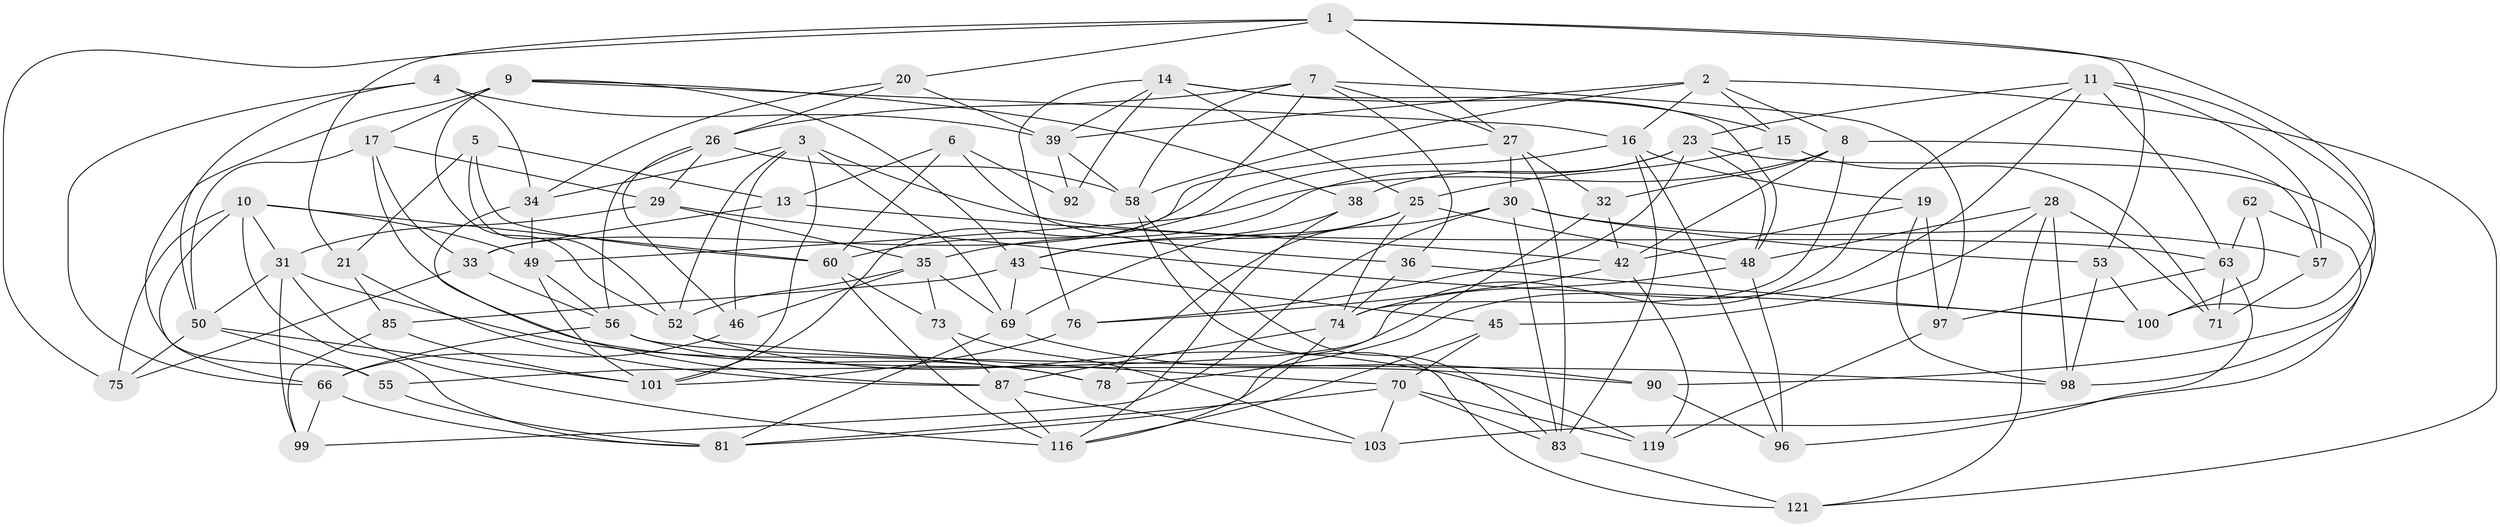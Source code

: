 // original degree distribution, {4: 1.0}
// Generated by graph-tools (version 1.1) at 2025/42/03/06/25 10:42:17]
// undirected, 75 vertices, 189 edges
graph export_dot {
graph [start="1"]
  node [color=gray90,style=filled];
  1 [super="+12"];
  2 [super="+37"];
  3 [super="+93"];
  4;
  5;
  6 [super="+24"];
  7 [super="+51"];
  8 [super="+88"];
  9 [super="+68"];
  10 [super="+22"];
  11 [super="+108"];
  13 [super="+64"];
  14 [super="+18"];
  15;
  16 [super="+59"];
  17 [super="+110"];
  19;
  20;
  21;
  23 [super="+79"];
  25 [super="+40"];
  26 [super="+112"];
  27 [super="+114"];
  28 [super="+67"];
  29 [super="+118"];
  30 [super="+65"];
  31 [super="+111"];
  32;
  33 [super="+54"];
  34 [super="+47"];
  35 [super="+41"];
  36;
  38;
  39 [super="+44"];
  42 [super="+94"];
  43 [super="+86"];
  45;
  46;
  48 [super="+80"];
  49 [super="+77"];
  50 [super="+72"];
  52 [super="+104"];
  53;
  55;
  56 [super="+61"];
  57;
  58 [super="+95"];
  60 [super="+115"];
  62;
  63 [super="+109"];
  66 [super="+106"];
  69 [super="+91"];
  70 [super="+82"];
  71;
  73;
  74 [super="+84"];
  75;
  76;
  78;
  81 [super="+113"];
  83 [super="+89"];
  85;
  87 [super="+107"];
  90;
  92;
  96;
  97;
  98 [super="+105"];
  99;
  100 [super="+102"];
  101 [super="+120"];
  103;
  116 [super="+117"];
  119;
  121;
  1 -- 20;
  1 -- 75;
  1 -- 21;
  1 -- 27;
  1 -- 53;
  1 -- 100;
  2 -- 121;
  2 -- 58;
  2 -- 15;
  2 -- 8;
  2 -- 16;
  2 -- 39;
  3 -- 46;
  3 -- 63;
  3 -- 101;
  3 -- 34;
  3 -- 52;
  3 -- 69;
  4 -- 50;
  4 -- 66;
  4 -- 34;
  4 -- 39;
  5 -- 21;
  5 -- 13;
  5 -- 52;
  5 -- 60;
  6 -- 92 [weight=2];
  6 -- 60;
  6 -- 13 [weight=2];
  6 -- 36;
  7 -- 27;
  7 -- 97;
  7 -- 26;
  7 -- 36;
  7 -- 58;
  7 -- 101;
  8 -- 42;
  8 -- 32;
  8 -- 57;
  8 -- 74;
  8 -- 49;
  9 -- 17;
  9 -- 55;
  9 -- 38;
  9 -- 16;
  9 -- 43;
  9 -- 52;
  10 -- 31;
  10 -- 81;
  10 -- 60;
  10 -- 49;
  10 -- 75;
  10 -- 66;
  11 -- 23;
  11 -- 98;
  11 -- 57;
  11 -- 63;
  11 -- 78;
  11 -- 55;
  13 -- 42;
  13 -- 33 [weight=2];
  14 -- 15;
  14 -- 25;
  14 -- 48;
  14 -- 76;
  14 -- 92;
  14 -- 39;
  15 -- 71;
  15 -- 25;
  16 -- 83;
  16 -- 96;
  16 -- 19;
  16 -- 60;
  17 -- 90;
  17 -- 29 [weight=2];
  17 -- 50;
  17 -- 33;
  19 -- 97;
  19 -- 42;
  19 -- 98;
  20 -- 34;
  20 -- 26;
  20 -- 39;
  21 -- 87;
  21 -- 85;
  23 -- 76;
  23 -- 38;
  23 -- 48;
  23 -- 35;
  23 -- 103;
  25 -- 69;
  25 -- 48;
  25 -- 43;
  25 -- 74;
  26 -- 58;
  26 -- 56;
  26 -- 46;
  26 -- 29;
  27 -- 30;
  27 -- 83;
  27 -- 32;
  27 -- 33;
  28 -- 98 [weight=2];
  28 -- 45;
  28 -- 48;
  28 -- 121;
  28 -- 71;
  29 -- 100;
  29 -- 31;
  29 -- 35;
  30 -- 57;
  30 -- 53;
  30 -- 99;
  30 -- 78;
  30 -- 83;
  31 -- 78;
  31 -- 99;
  31 -- 116;
  31 -- 50;
  32 -- 42;
  32 -- 81;
  33 -- 75;
  33 -- 56;
  34 -- 49 [weight=2];
  34 -- 87;
  35 -- 52;
  35 -- 69;
  35 -- 73;
  35 -- 46;
  36 -- 100;
  36 -- 74;
  38 -- 43;
  38 -- 116;
  39 -- 92;
  39 -- 58;
  42 -- 76;
  42 -- 119;
  43 -- 85;
  43 -- 45;
  43 -- 69;
  45 -- 70;
  45 -- 116;
  46 -- 66;
  48 -- 96;
  48 -- 74;
  49 -- 56;
  49 -- 101;
  50 -- 101;
  50 -- 75;
  50 -- 55;
  52 -- 70;
  52 -- 119;
  53 -- 98;
  53 -- 100;
  55 -- 81;
  56 -- 66;
  56 -- 98;
  56 -- 78;
  57 -- 71;
  58 -- 121;
  58 -- 83;
  60 -- 73;
  60 -- 116;
  62 -- 100 [weight=2];
  62 -- 90;
  62 -- 63;
  63 -- 71;
  63 -- 96;
  63 -- 97;
  66 -- 99;
  66 -- 81;
  69 -- 90;
  69 -- 81;
  70 -- 81;
  70 -- 83;
  70 -- 103;
  70 -- 119;
  73 -- 103;
  73 -- 87;
  74 -- 87;
  74 -- 116;
  76 -- 101;
  83 -- 121;
  85 -- 99;
  85 -- 101;
  87 -- 103;
  87 -- 116;
  90 -- 96;
  97 -- 119;
}
